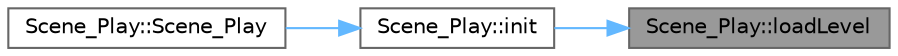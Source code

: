 digraph "Scene_Play::loadLevel"
{
 // LATEX_PDF_SIZE
  bgcolor="transparent";
  edge [fontname=Helvetica,fontsize=10,labelfontname=Helvetica,labelfontsize=10];
  node [fontname=Helvetica,fontsize=10,shape=box,height=0.2,width=0.4];
  rankdir="RL";
  Node1 [id="Node000001",label="Scene_Play::loadLevel",height=0.2,width=0.4,color="gray40", fillcolor="grey60", style="filled", fontcolor="black",tooltip=" "];
  Node1 -> Node2 [id="edge1_Node000001_Node000002",dir="back",color="steelblue1",style="solid",tooltip=" "];
  Node2 [id="Node000002",label="Scene_Play::init",height=0.2,width=0.4,color="grey40", fillcolor="white", style="filled",URL="$class_scene___play.html#a21c4cf4a84b6644e7c82f077c3ed793b",tooltip=" "];
  Node2 -> Node3 [id="edge2_Node000002_Node000003",dir="back",color="steelblue1",style="solid",tooltip=" "];
  Node3 [id="Node000003",label="Scene_Play::Scene_Play",height=0.2,width=0.4,color="grey40", fillcolor="white", style="filled",URL="$class_scene___play.html#a33169f4694573d31d2b44d192dbd0e5c",tooltip="shared pointer to the player"];
}
